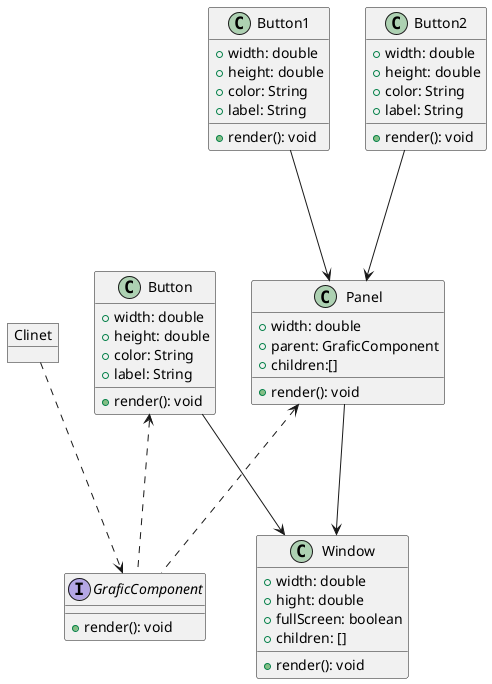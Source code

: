 @startuml
'https://plantuml.com/object-diagram
object Clinet
interface GraficComponent
class Window
class Panel
class Button
class Button1
class Button2

Clinet ...> GraficComponent
Panel <...GraficComponent
Button <...GraficComponent
Panel ---> Window
Button --->Window
Button1 --->Panel
Button2 --->Panel

interface GraficComponent{
+render(): void
}

class Window {
+width: double
+hight: double
+fullScreen: boolean
+children: []
+render(): void
}

class Panel{
+width: double
+parent: GraficComponent
+children:[]
+render(): void
}

class Button{
+width: double
+height: double
+color: String
+label: String
+render(): void
}

class Button1{
+width: double
+height: double
+color: String
+label: String
+render(): void
}

class Button2{
+width: double
+height: double
+color: String
+label: String
+render(): void
}


@enduml
